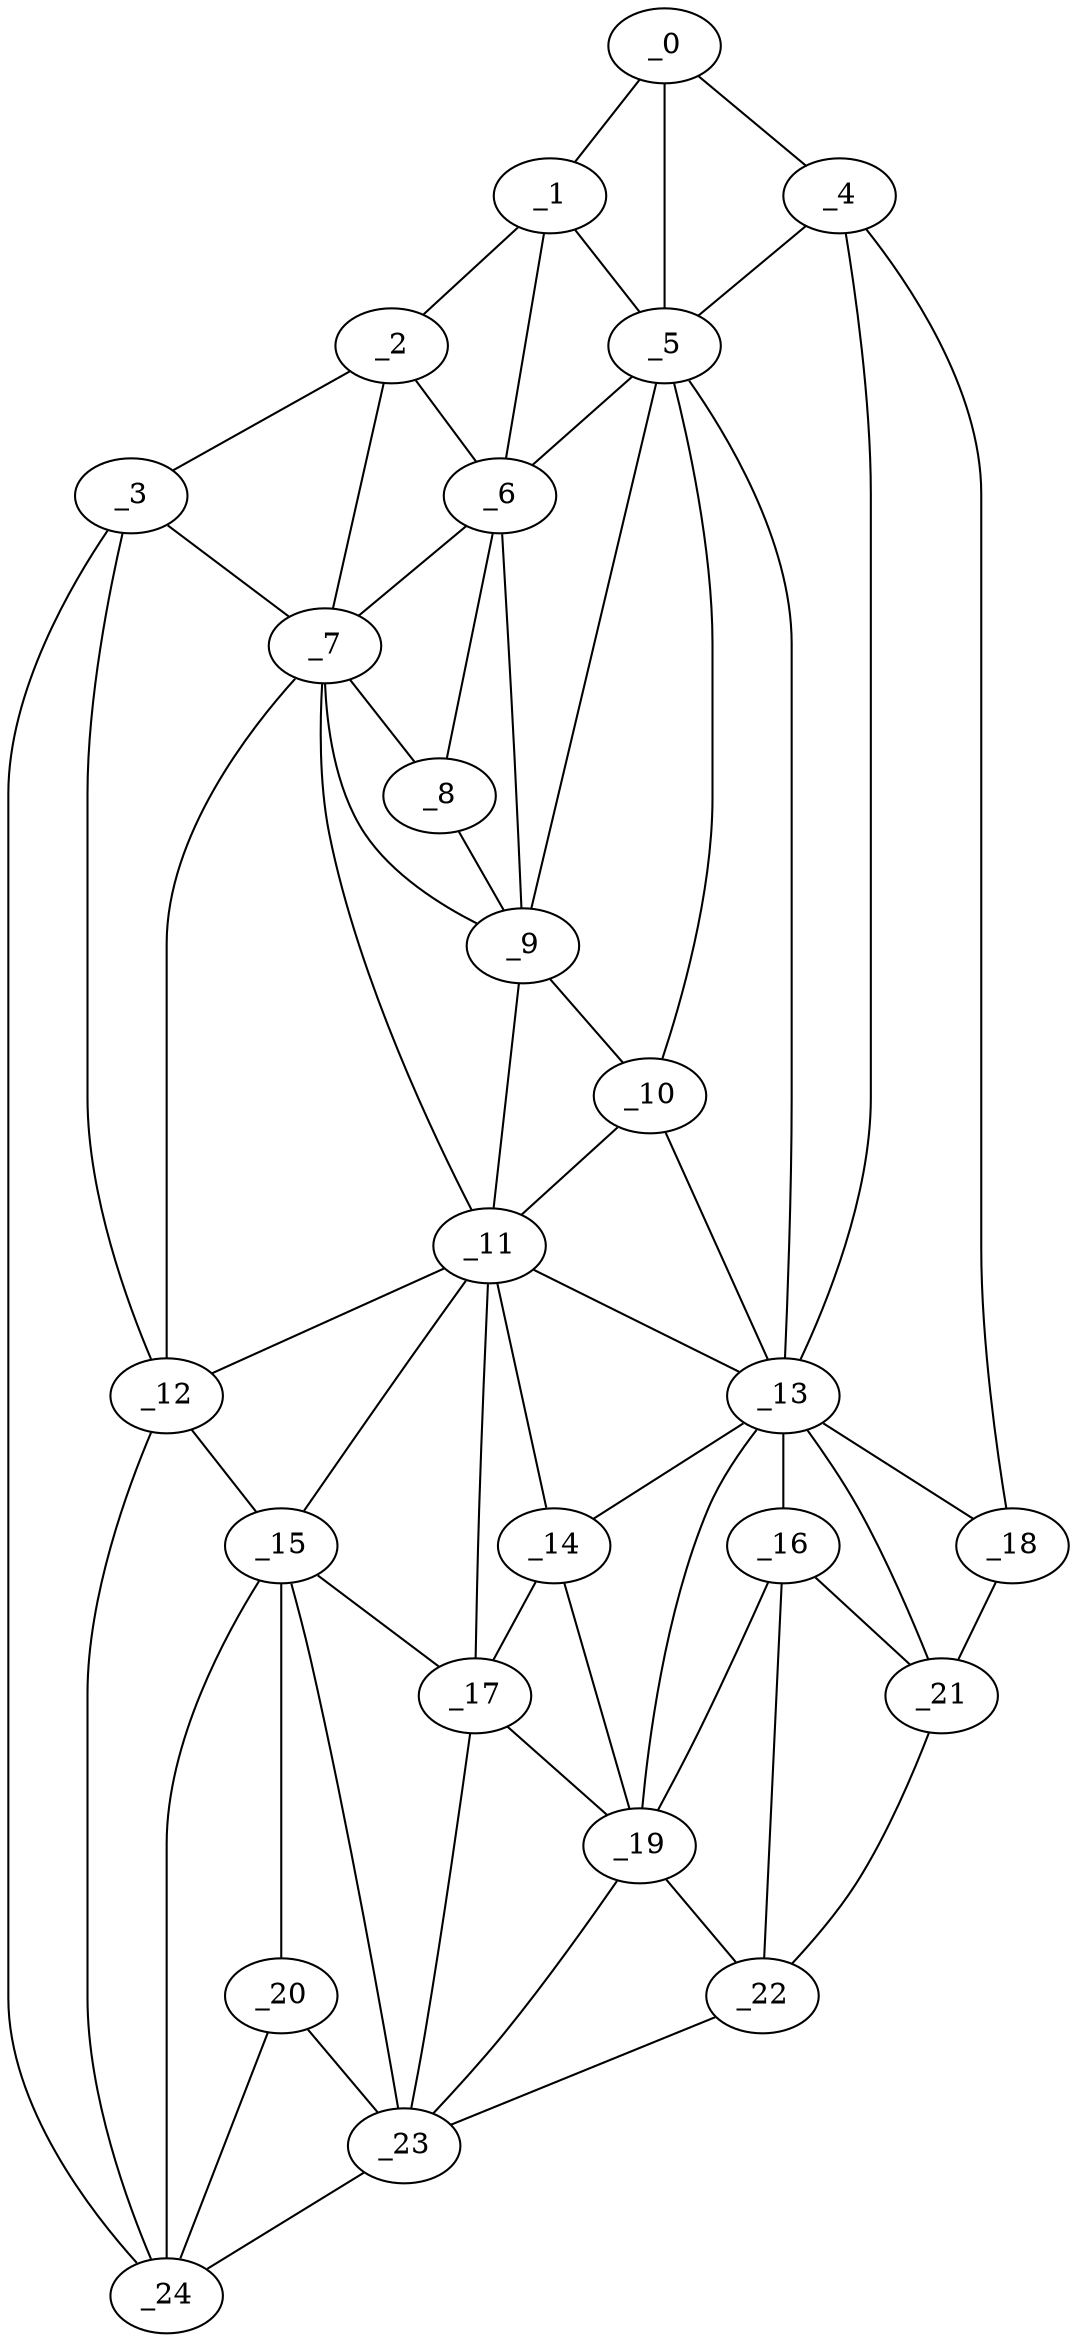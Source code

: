 graph "obj5__0.gxl" {
	_0	 [x=37,
		y=48];
	_1	 [x=37,
		y=59];
	_0 -- _1	 [valence=1];
	_4	 [x=42,
		y=28];
	_0 -- _4	 [valence=1];
	_5	 [x=47,
		y=61];
	_0 -- _5	 [valence=1];
	_2	 [x=38,
		y=90];
	_1 -- _2	 [valence=1];
	_1 -- _5	 [valence=2];
	_6	 [x=47,
		y=70];
	_1 -- _6	 [valence=2];
	_3	 [x=39,
		y=113];
	_2 -- _3	 [valence=1];
	_2 -- _6	 [valence=2];
	_7	 [x=54,
		y=79];
	_2 -- _7	 [valence=2];
	_3 -- _7	 [valence=1];
	_12	 [x=77,
		y=110];
	_3 -- _12	 [valence=2];
	_24	 [x=94,
		y=112];
	_3 -- _24	 [valence=1];
	_4 -- _5	 [valence=1];
	_13	 [x=79,
		y=62];
	_4 -- _13	 [valence=2];
	_18	 [x=88,
		y=27];
	_4 -- _18	 [valence=1];
	_5 -- _6	 [valence=2];
	_9	 [x=59,
		y=73];
	_5 -- _9	 [valence=2];
	_10	 [x=63,
		y=71];
	_5 -- _10	 [valence=2];
	_5 -- _13	 [valence=1];
	_6 -- _7	 [valence=2];
	_8	 [x=55,
		y=75];
	_6 -- _8	 [valence=2];
	_6 -- _9	 [valence=2];
	_7 -- _8	 [valence=2];
	_7 -- _9	 [valence=2];
	_11	 [x=71,
		y=74];
	_7 -- _11	 [valence=2];
	_7 -- _12	 [valence=2];
	_8 -- _9	 [valence=1];
	_9 -- _10	 [valence=1];
	_9 -- _11	 [valence=2];
	_10 -- _11	 [valence=1];
	_10 -- _13	 [valence=2];
	_11 -- _12	 [valence=1];
	_11 -- _13	 [valence=2];
	_14	 [x=82,
		y=73];
	_11 -- _14	 [valence=2];
	_15	 [x=84,
		y=107];
	_11 -- _15	 [valence=2];
	_17	 [x=87,
		y=77];
	_11 -- _17	 [valence=2];
	_12 -- _15	 [valence=2];
	_12 -- _24	 [valence=2];
	_13 -- _14	 [valence=2];
	_16	 [x=86,
		y=61];
	_13 -- _16	 [valence=2];
	_13 -- _18	 [valence=1];
	_19	 [x=88,
		y=71];
	_13 -- _19	 [valence=2];
	_21	 [x=94,
		y=47];
	_13 -- _21	 [valence=1];
	_14 -- _17	 [valence=2];
	_14 -- _19	 [valence=2];
	_15 -- _17	 [valence=2];
	_20	 [x=89,
		y=105];
	_15 -- _20	 [valence=2];
	_23	 [x=94,
		y=93];
	_15 -- _23	 [valence=2];
	_15 -- _24	 [valence=2];
	_16 -- _19	 [valence=1];
	_16 -- _21	 [valence=1];
	_22	 [x=94,
		y=58];
	_16 -- _22	 [valence=2];
	_17 -- _19	 [valence=1];
	_17 -- _23	 [valence=2];
	_18 -- _21	 [valence=1];
	_19 -- _22	 [valence=2];
	_19 -- _23	 [valence=2];
	_20 -- _23	 [valence=2];
	_20 -- _24	 [valence=1];
	_21 -- _22	 [valence=1];
	_22 -- _23	 [valence=1];
	_23 -- _24	 [valence=1];
}
